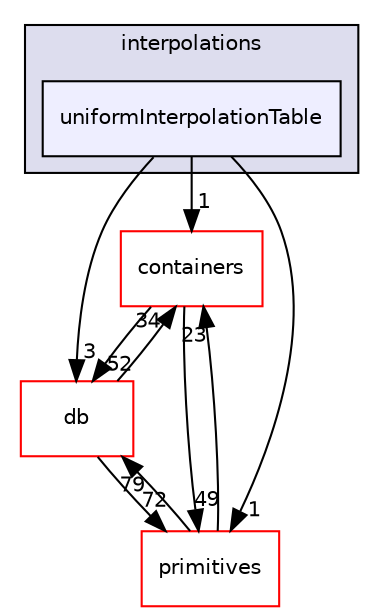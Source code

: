 digraph "src/OpenFOAM/interpolations/uniformInterpolationTable" {
  bgcolor=transparent;
  compound=true
  node [ fontsize="10", fontname="Helvetica"];
  edge [ labelfontsize="10", labelfontname="Helvetica"];
  subgraph clusterdir_e764f87aebd421bcba631b254777cd25 {
    graph [ bgcolor="#ddddee", pencolor="black", label="interpolations" fontname="Helvetica", fontsize="10", URL="dir_e764f87aebd421bcba631b254777cd25.html"]
  dir_40141e424c072bc494685979d8354d68 [shape=box, label="uniformInterpolationTable", style="filled", fillcolor="#eeeeff", pencolor="black", URL="dir_40141e424c072bc494685979d8354d68.html"];
  }
  dir_19d0872053bde092be81d7fe3f56cbf7 [shape=box label="containers" color="red" URL="dir_19d0872053bde092be81d7fe3f56cbf7.html"];
  dir_63c634f7a7cfd679ac26c67fb30fc32f [shape=box label="db" color="red" URL="dir_63c634f7a7cfd679ac26c67fb30fc32f.html"];
  dir_3e50f45338116b169052b428016851aa [shape=box label="primitives" color="red" URL="dir_3e50f45338116b169052b428016851aa.html"];
  dir_19d0872053bde092be81d7fe3f56cbf7->dir_63c634f7a7cfd679ac26c67fb30fc32f [headlabel="52", labeldistance=1.5 headhref="dir_001903_001954.html"];
  dir_19d0872053bde092be81d7fe3f56cbf7->dir_3e50f45338116b169052b428016851aa [headlabel="49", labeldistance=1.5 headhref="dir_001903_002326.html"];
  dir_63c634f7a7cfd679ac26c67fb30fc32f->dir_19d0872053bde092be81d7fe3f56cbf7 [headlabel="34", labeldistance=1.5 headhref="dir_001954_001903.html"];
  dir_63c634f7a7cfd679ac26c67fb30fc32f->dir_3e50f45338116b169052b428016851aa [headlabel="72", labeldistance=1.5 headhref="dir_001954_002326.html"];
  dir_3e50f45338116b169052b428016851aa->dir_19d0872053bde092be81d7fe3f56cbf7 [headlabel="23", labeldistance=1.5 headhref="dir_002326_001903.html"];
  dir_3e50f45338116b169052b428016851aa->dir_63c634f7a7cfd679ac26c67fb30fc32f [headlabel="79", labeldistance=1.5 headhref="dir_002326_001954.html"];
  dir_40141e424c072bc494685979d8354d68->dir_19d0872053bde092be81d7fe3f56cbf7 [headlabel="1", labeldistance=1.5 headhref="dir_002136_001903.html"];
  dir_40141e424c072bc494685979d8354d68->dir_63c634f7a7cfd679ac26c67fb30fc32f [headlabel="3", labeldistance=1.5 headhref="dir_002136_001954.html"];
  dir_40141e424c072bc494685979d8354d68->dir_3e50f45338116b169052b428016851aa [headlabel="1", labeldistance=1.5 headhref="dir_002136_002326.html"];
}
